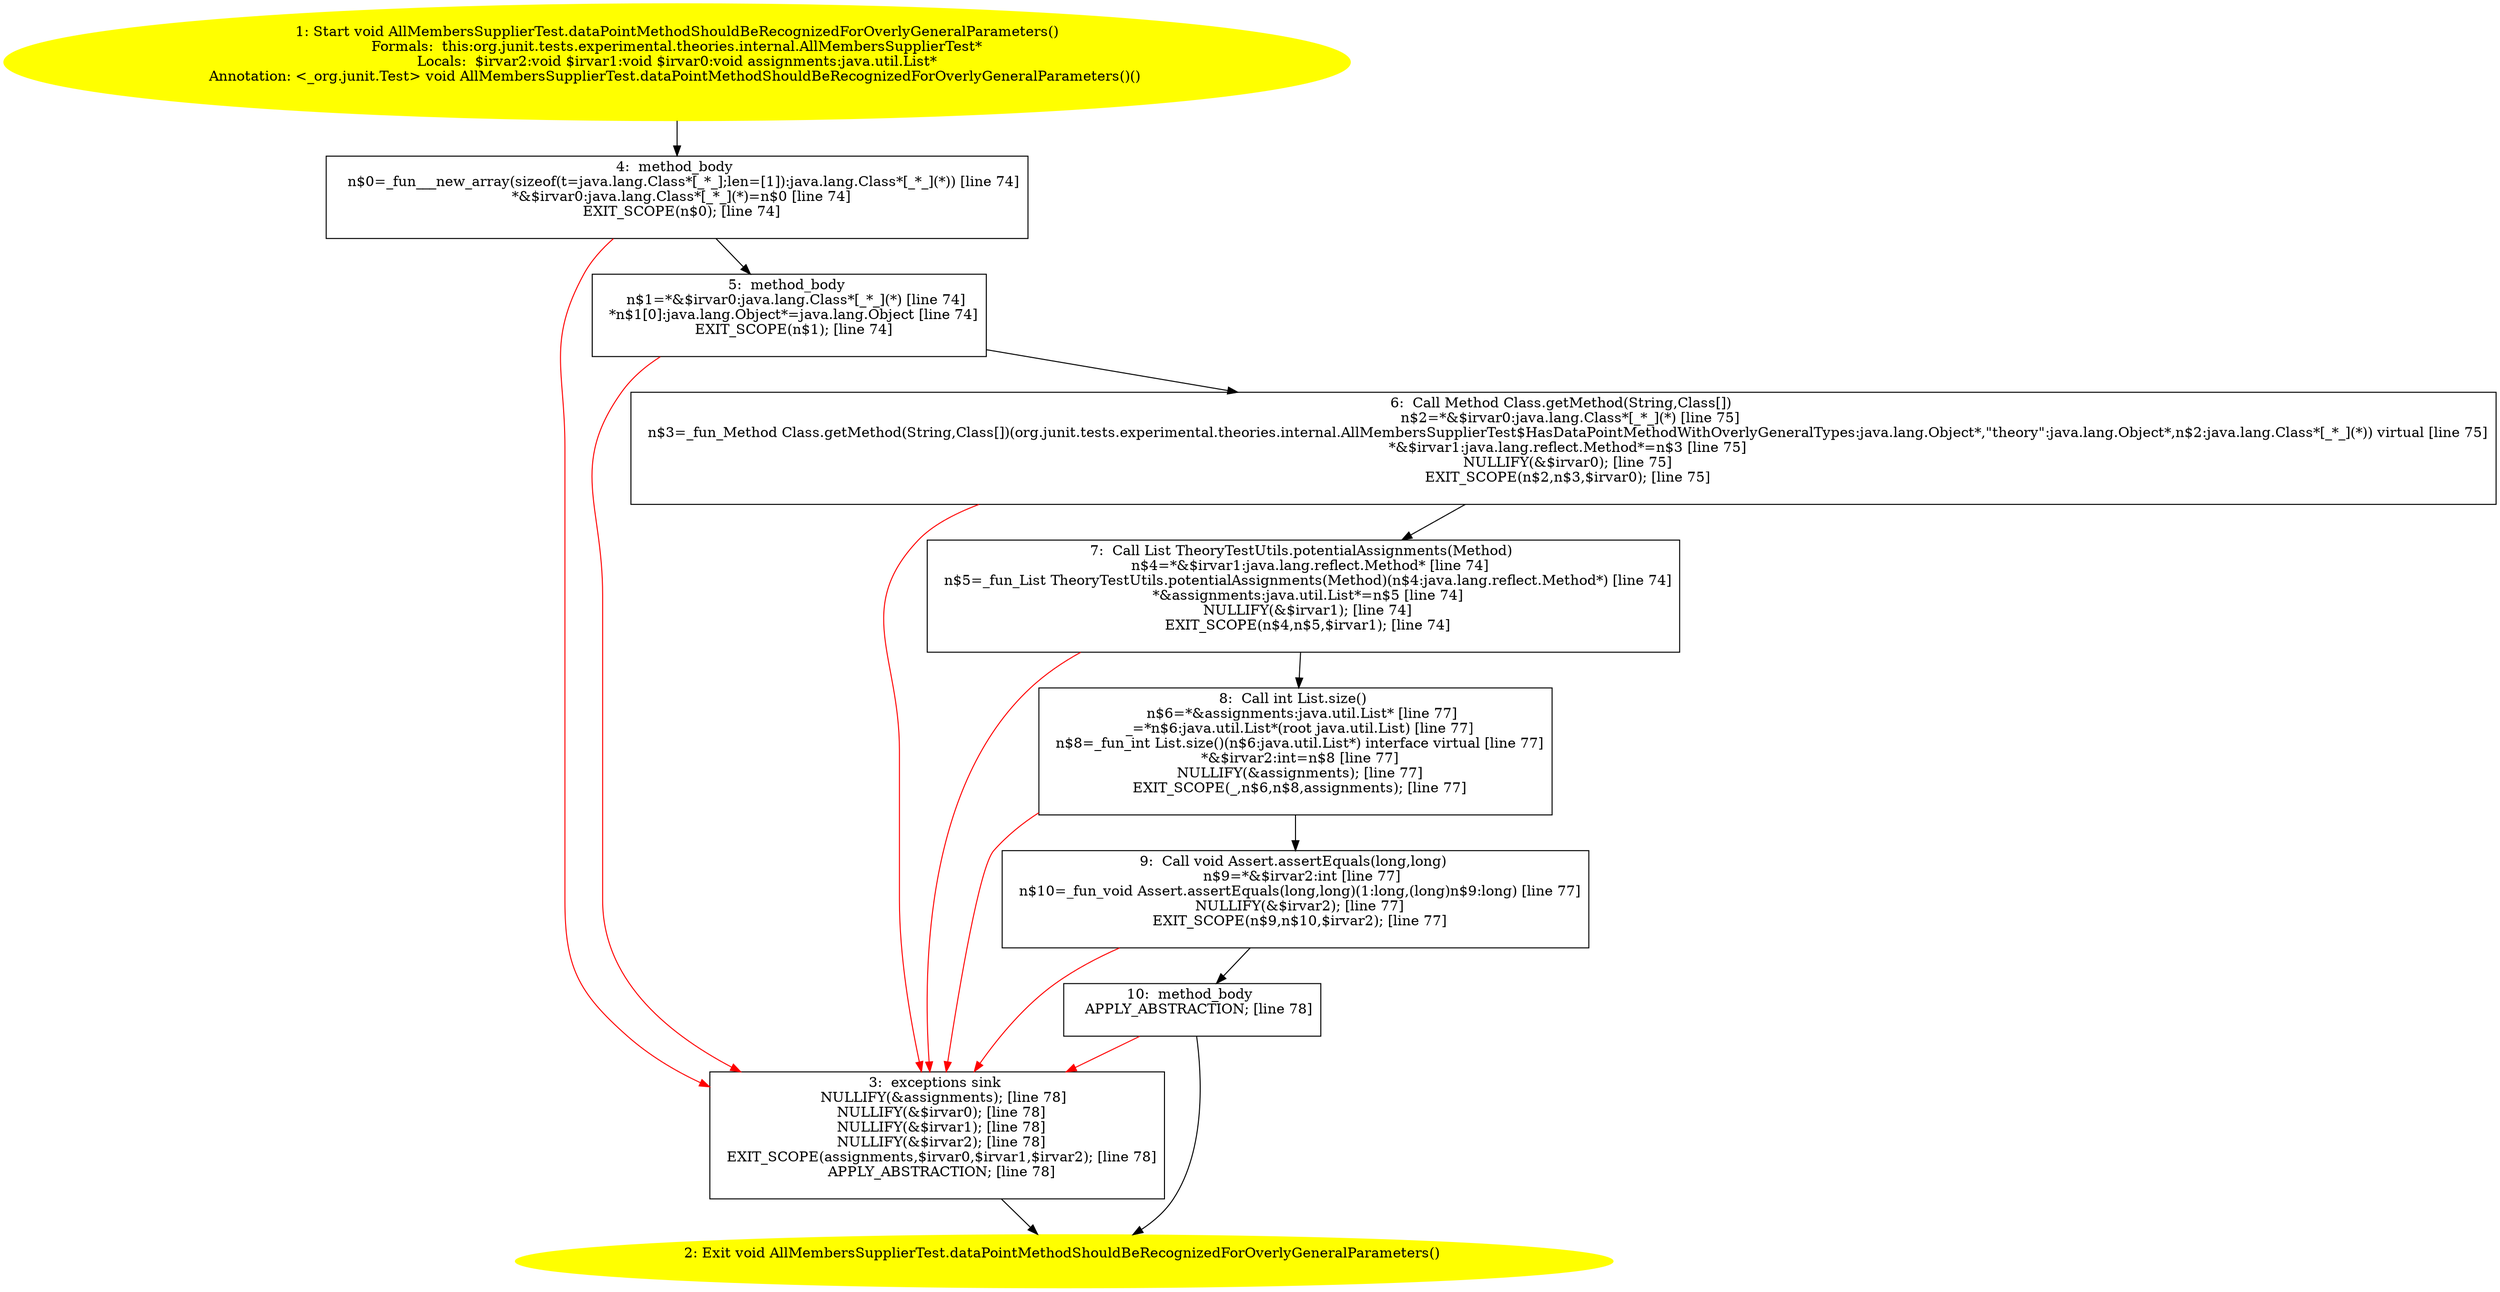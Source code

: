 /* @generated */
digraph cfg {
"org.junit.tests.experimental.theories.internal.AllMembersSupplierTest.dataPointMethodShouldBeRecogni.7ba29b1373567ac6834ca45d3ac24db6_1" [label="1: Start void AllMembersSupplierTest.dataPointMethodShouldBeRecognizedForOverlyGeneralParameters()\nFormals:  this:org.junit.tests.experimental.theories.internal.AllMembersSupplierTest*\nLocals:  $irvar2:void $irvar1:void $irvar0:void assignments:java.util.List*\nAnnotation: <_org.junit.Test> void AllMembersSupplierTest.dataPointMethodShouldBeRecognizedForOverlyGeneralParameters()() \n  " color=yellow style=filled]
	

	 "org.junit.tests.experimental.theories.internal.AllMembersSupplierTest.dataPointMethodShouldBeRecogni.7ba29b1373567ac6834ca45d3ac24db6_1" -> "org.junit.tests.experimental.theories.internal.AllMembersSupplierTest.dataPointMethodShouldBeRecogni.7ba29b1373567ac6834ca45d3ac24db6_4" ;
"org.junit.tests.experimental.theories.internal.AllMembersSupplierTest.dataPointMethodShouldBeRecogni.7ba29b1373567ac6834ca45d3ac24db6_2" [label="2: Exit void AllMembersSupplierTest.dataPointMethodShouldBeRecognizedForOverlyGeneralParameters() \n  " color=yellow style=filled]
	

"org.junit.tests.experimental.theories.internal.AllMembersSupplierTest.dataPointMethodShouldBeRecogni.7ba29b1373567ac6834ca45d3ac24db6_3" [label="3:  exceptions sink \n   NULLIFY(&assignments); [line 78]\n  NULLIFY(&$irvar0); [line 78]\n  NULLIFY(&$irvar1); [line 78]\n  NULLIFY(&$irvar2); [line 78]\n  EXIT_SCOPE(assignments,$irvar0,$irvar1,$irvar2); [line 78]\n  APPLY_ABSTRACTION; [line 78]\n " shape="box"]
	

	 "org.junit.tests.experimental.theories.internal.AllMembersSupplierTest.dataPointMethodShouldBeRecogni.7ba29b1373567ac6834ca45d3ac24db6_3" -> "org.junit.tests.experimental.theories.internal.AllMembersSupplierTest.dataPointMethodShouldBeRecogni.7ba29b1373567ac6834ca45d3ac24db6_2" ;
"org.junit.tests.experimental.theories.internal.AllMembersSupplierTest.dataPointMethodShouldBeRecogni.7ba29b1373567ac6834ca45d3ac24db6_4" [label="4:  method_body \n   n$0=_fun___new_array(sizeof(t=java.lang.Class*[_*_];len=[1]):java.lang.Class*[_*_](*)) [line 74]\n  *&$irvar0:java.lang.Class*[_*_](*)=n$0 [line 74]\n  EXIT_SCOPE(n$0); [line 74]\n " shape="box"]
	

	 "org.junit.tests.experimental.theories.internal.AllMembersSupplierTest.dataPointMethodShouldBeRecogni.7ba29b1373567ac6834ca45d3ac24db6_4" -> "org.junit.tests.experimental.theories.internal.AllMembersSupplierTest.dataPointMethodShouldBeRecogni.7ba29b1373567ac6834ca45d3ac24db6_5" ;
	 "org.junit.tests.experimental.theories.internal.AllMembersSupplierTest.dataPointMethodShouldBeRecogni.7ba29b1373567ac6834ca45d3ac24db6_4" -> "org.junit.tests.experimental.theories.internal.AllMembersSupplierTest.dataPointMethodShouldBeRecogni.7ba29b1373567ac6834ca45d3ac24db6_3" [color="red" ];
"org.junit.tests.experimental.theories.internal.AllMembersSupplierTest.dataPointMethodShouldBeRecogni.7ba29b1373567ac6834ca45d3ac24db6_5" [label="5:  method_body \n   n$1=*&$irvar0:java.lang.Class*[_*_](*) [line 74]\n  *n$1[0]:java.lang.Object*=java.lang.Object [line 74]\n  EXIT_SCOPE(n$1); [line 74]\n " shape="box"]
	

	 "org.junit.tests.experimental.theories.internal.AllMembersSupplierTest.dataPointMethodShouldBeRecogni.7ba29b1373567ac6834ca45d3ac24db6_5" -> "org.junit.tests.experimental.theories.internal.AllMembersSupplierTest.dataPointMethodShouldBeRecogni.7ba29b1373567ac6834ca45d3ac24db6_6" ;
	 "org.junit.tests.experimental.theories.internal.AllMembersSupplierTest.dataPointMethodShouldBeRecogni.7ba29b1373567ac6834ca45d3ac24db6_5" -> "org.junit.tests.experimental.theories.internal.AllMembersSupplierTest.dataPointMethodShouldBeRecogni.7ba29b1373567ac6834ca45d3ac24db6_3" [color="red" ];
"org.junit.tests.experimental.theories.internal.AllMembersSupplierTest.dataPointMethodShouldBeRecogni.7ba29b1373567ac6834ca45d3ac24db6_6" [label="6:  Call Method Class.getMethod(String,Class[]) \n   n$2=*&$irvar0:java.lang.Class*[_*_](*) [line 75]\n  n$3=_fun_Method Class.getMethod(String,Class[])(org.junit.tests.experimental.theories.internal.AllMembersSupplierTest$HasDataPointMethodWithOverlyGeneralTypes:java.lang.Object*,\"theory\":java.lang.Object*,n$2:java.lang.Class*[_*_](*)) virtual [line 75]\n  *&$irvar1:java.lang.reflect.Method*=n$3 [line 75]\n  NULLIFY(&$irvar0); [line 75]\n  EXIT_SCOPE(n$2,n$3,$irvar0); [line 75]\n " shape="box"]
	

	 "org.junit.tests.experimental.theories.internal.AllMembersSupplierTest.dataPointMethodShouldBeRecogni.7ba29b1373567ac6834ca45d3ac24db6_6" -> "org.junit.tests.experimental.theories.internal.AllMembersSupplierTest.dataPointMethodShouldBeRecogni.7ba29b1373567ac6834ca45d3ac24db6_7" ;
	 "org.junit.tests.experimental.theories.internal.AllMembersSupplierTest.dataPointMethodShouldBeRecogni.7ba29b1373567ac6834ca45d3ac24db6_6" -> "org.junit.tests.experimental.theories.internal.AllMembersSupplierTest.dataPointMethodShouldBeRecogni.7ba29b1373567ac6834ca45d3ac24db6_3" [color="red" ];
"org.junit.tests.experimental.theories.internal.AllMembersSupplierTest.dataPointMethodShouldBeRecogni.7ba29b1373567ac6834ca45d3ac24db6_7" [label="7:  Call List TheoryTestUtils.potentialAssignments(Method) \n   n$4=*&$irvar1:java.lang.reflect.Method* [line 74]\n  n$5=_fun_List TheoryTestUtils.potentialAssignments(Method)(n$4:java.lang.reflect.Method*) [line 74]\n  *&assignments:java.util.List*=n$5 [line 74]\n  NULLIFY(&$irvar1); [line 74]\n  EXIT_SCOPE(n$4,n$5,$irvar1); [line 74]\n " shape="box"]
	

	 "org.junit.tests.experimental.theories.internal.AllMembersSupplierTest.dataPointMethodShouldBeRecogni.7ba29b1373567ac6834ca45d3ac24db6_7" -> "org.junit.tests.experimental.theories.internal.AllMembersSupplierTest.dataPointMethodShouldBeRecogni.7ba29b1373567ac6834ca45d3ac24db6_8" ;
	 "org.junit.tests.experimental.theories.internal.AllMembersSupplierTest.dataPointMethodShouldBeRecogni.7ba29b1373567ac6834ca45d3ac24db6_7" -> "org.junit.tests.experimental.theories.internal.AllMembersSupplierTest.dataPointMethodShouldBeRecogni.7ba29b1373567ac6834ca45d3ac24db6_3" [color="red" ];
"org.junit.tests.experimental.theories.internal.AllMembersSupplierTest.dataPointMethodShouldBeRecogni.7ba29b1373567ac6834ca45d3ac24db6_8" [label="8:  Call int List.size() \n   n$6=*&assignments:java.util.List* [line 77]\n  _=*n$6:java.util.List*(root java.util.List) [line 77]\n  n$8=_fun_int List.size()(n$6:java.util.List*) interface virtual [line 77]\n  *&$irvar2:int=n$8 [line 77]\n  NULLIFY(&assignments); [line 77]\n  EXIT_SCOPE(_,n$6,n$8,assignments); [line 77]\n " shape="box"]
	

	 "org.junit.tests.experimental.theories.internal.AllMembersSupplierTest.dataPointMethodShouldBeRecogni.7ba29b1373567ac6834ca45d3ac24db6_8" -> "org.junit.tests.experimental.theories.internal.AllMembersSupplierTest.dataPointMethodShouldBeRecogni.7ba29b1373567ac6834ca45d3ac24db6_9" ;
	 "org.junit.tests.experimental.theories.internal.AllMembersSupplierTest.dataPointMethodShouldBeRecogni.7ba29b1373567ac6834ca45d3ac24db6_8" -> "org.junit.tests.experimental.theories.internal.AllMembersSupplierTest.dataPointMethodShouldBeRecogni.7ba29b1373567ac6834ca45d3ac24db6_3" [color="red" ];
"org.junit.tests.experimental.theories.internal.AllMembersSupplierTest.dataPointMethodShouldBeRecogni.7ba29b1373567ac6834ca45d3ac24db6_9" [label="9:  Call void Assert.assertEquals(long,long) \n   n$9=*&$irvar2:int [line 77]\n  n$10=_fun_void Assert.assertEquals(long,long)(1:long,(long)n$9:long) [line 77]\n  NULLIFY(&$irvar2); [line 77]\n  EXIT_SCOPE(n$9,n$10,$irvar2); [line 77]\n " shape="box"]
	

	 "org.junit.tests.experimental.theories.internal.AllMembersSupplierTest.dataPointMethodShouldBeRecogni.7ba29b1373567ac6834ca45d3ac24db6_9" -> "org.junit.tests.experimental.theories.internal.AllMembersSupplierTest.dataPointMethodShouldBeRecogni.7ba29b1373567ac6834ca45d3ac24db6_10" ;
	 "org.junit.tests.experimental.theories.internal.AllMembersSupplierTest.dataPointMethodShouldBeRecogni.7ba29b1373567ac6834ca45d3ac24db6_9" -> "org.junit.tests.experimental.theories.internal.AllMembersSupplierTest.dataPointMethodShouldBeRecogni.7ba29b1373567ac6834ca45d3ac24db6_3" [color="red" ];
"org.junit.tests.experimental.theories.internal.AllMembersSupplierTest.dataPointMethodShouldBeRecogni.7ba29b1373567ac6834ca45d3ac24db6_10" [label="10:  method_body \n   APPLY_ABSTRACTION; [line 78]\n " shape="box"]
	

	 "org.junit.tests.experimental.theories.internal.AllMembersSupplierTest.dataPointMethodShouldBeRecogni.7ba29b1373567ac6834ca45d3ac24db6_10" -> "org.junit.tests.experimental.theories.internal.AllMembersSupplierTest.dataPointMethodShouldBeRecogni.7ba29b1373567ac6834ca45d3ac24db6_2" ;
	 "org.junit.tests.experimental.theories.internal.AllMembersSupplierTest.dataPointMethodShouldBeRecogni.7ba29b1373567ac6834ca45d3ac24db6_10" -> "org.junit.tests.experimental.theories.internal.AllMembersSupplierTest.dataPointMethodShouldBeRecogni.7ba29b1373567ac6834ca45d3ac24db6_3" [color="red" ];
}
